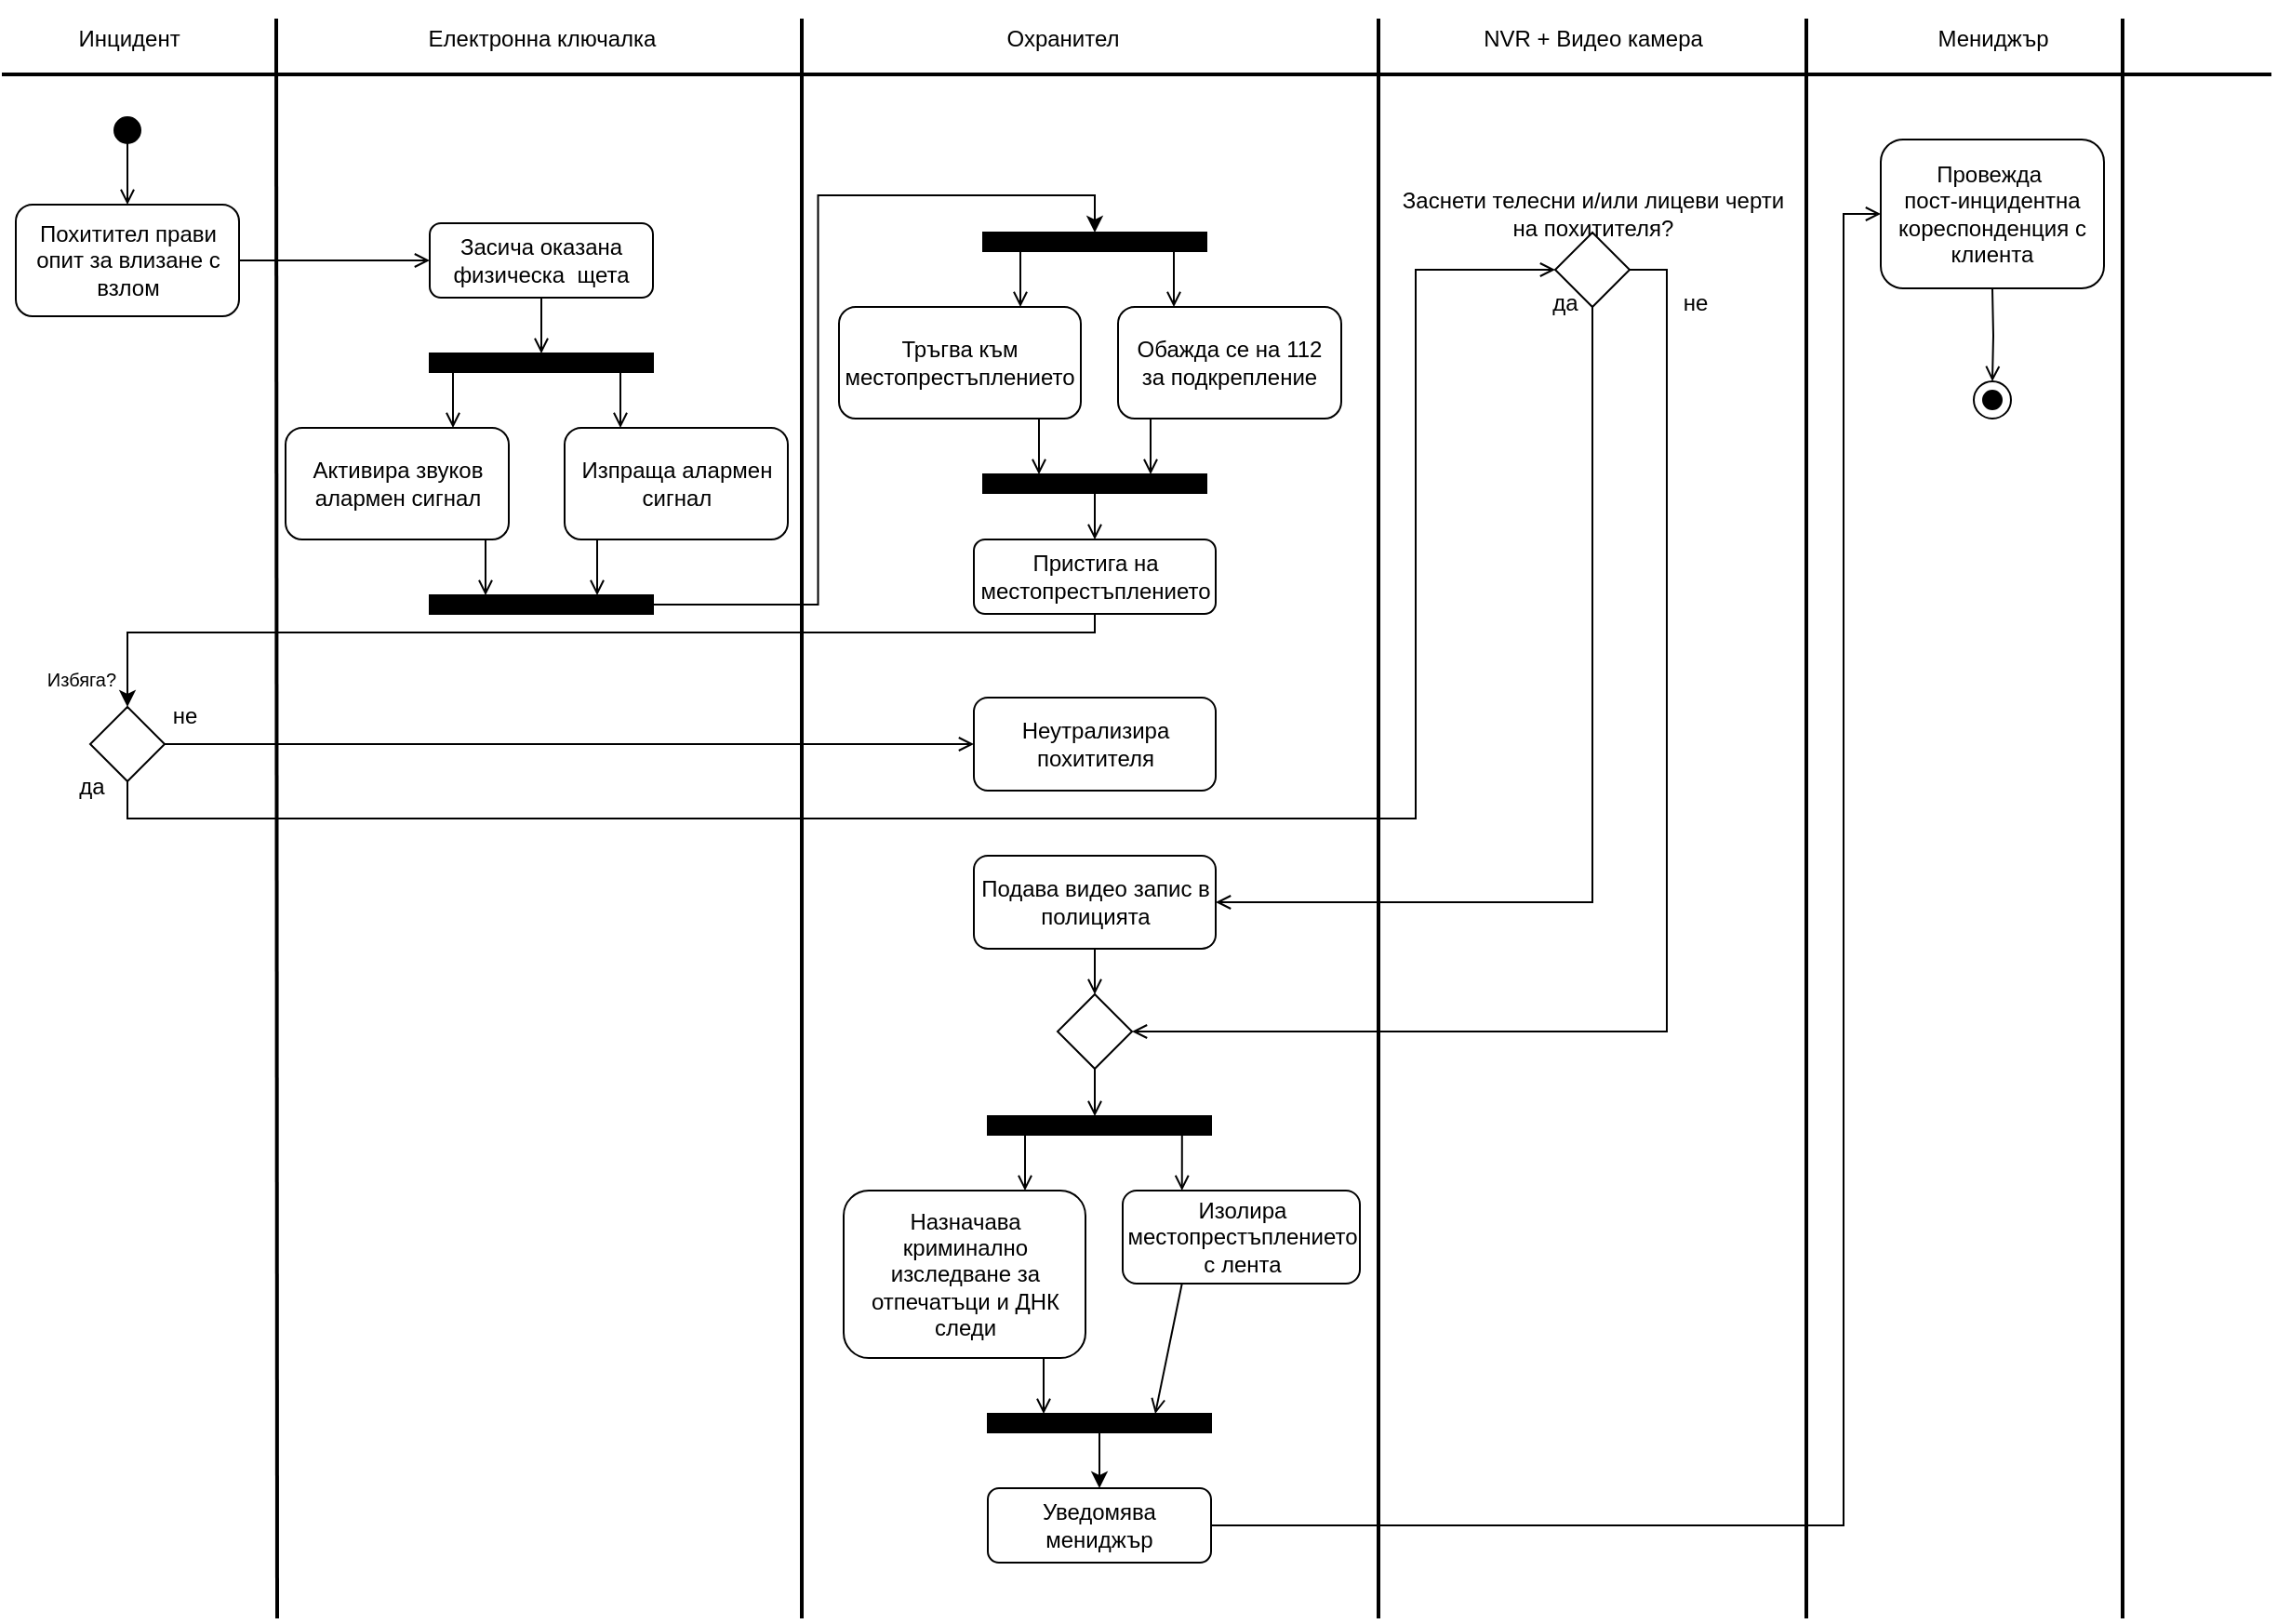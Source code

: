 <mxfile version="24.2.0" type="device">
  <diagram name="Page-1" id="UBH2oY3vQnfjVQV_58VH">
    <mxGraphModel dx="610" dy="371" grid="1" gridSize="10" guides="1" tooltips="1" connect="1" arrows="1" fold="1" page="1" pageScale="1" pageWidth="827" pageHeight="1169" math="0" shadow="0">
      <root>
        <mxCell id="0" />
        <mxCell id="1" parent="0" />
        <mxCell id="stnmt_BLtRVrJDvMeecF-1" value="" style="html=1;verticalAlign=bottom;startArrow=oval;startFill=1;endArrow=open;startSize=14;curved=0;rounded=0;endFill=0;" parent="1" edge="1">
          <mxGeometry width="60" relative="1" as="geometry">
            <mxPoint x="247.5" y="80" as="sourcePoint" />
            <mxPoint x="247.5" y="120" as="targetPoint" />
          </mxGeometry>
        </mxCell>
        <mxCell id="lPQBiUPs3SiCAS9XlJyf-25" style="edgeStyle=orthogonalEdgeStyle;rounded=0;orthogonalLoop=1;jettySize=auto;html=1;entryX=0;entryY=0.5;entryDx=0;entryDy=0;endArrow=open;endFill=0;" edge="1" parent="1" source="stnmt_BLtRVrJDvMeecF-2" target="lPQBiUPs3SiCAS9XlJyf-12">
          <mxGeometry relative="1" as="geometry">
            <mxPoint x="392.5" y="150" as="targetPoint" />
          </mxGeometry>
        </mxCell>
        <mxCell id="stnmt_BLtRVrJDvMeecF-2" value="Похитител прави опит за влизане с взлом" style="rounded=1;whiteSpace=wrap;html=1;" parent="1" vertex="1">
          <mxGeometry x="187.5" y="120" width="120" height="60" as="geometry" />
        </mxCell>
        <mxCell id="t9dFOqBbaQMAALfSwQGb-1" value="" style="endArrow=none;html=1;rounded=0;strokeWidth=2;" parent="1" edge="1">
          <mxGeometry width="50" height="50" relative="1" as="geometry">
            <mxPoint x="180" y="50" as="sourcePoint" />
            <mxPoint x="1400" y="50" as="targetPoint" />
          </mxGeometry>
        </mxCell>
        <mxCell id="t9dFOqBbaQMAALfSwQGb-2" value="" style="endArrow=none;html=1;rounded=0;strokeWidth=2;" parent="1" edge="1">
          <mxGeometry width="50" height="50" relative="1" as="geometry">
            <mxPoint x="328" y="880" as="sourcePoint" />
            <mxPoint x="327.5" y="20" as="targetPoint" />
          </mxGeometry>
        </mxCell>
        <mxCell id="t9dFOqBbaQMAALfSwQGb-3" value="Инцидент" style="text;html=1;align=center;verticalAlign=bottom;resizable=0;points=[];autosize=1;strokeColor=none;fillColor=none;" parent="1" vertex="1">
          <mxGeometry x="207.5" y="10" width="80" height="30" as="geometry" />
        </mxCell>
        <mxCell id="t9dFOqBbaQMAALfSwQGb-6" value="Електронна ключалка" style="text;html=1;align=center;verticalAlign=bottom;resizable=0;points=[];autosize=1;strokeColor=none;fillColor=none;" parent="1" vertex="1">
          <mxGeometry x="395" y="10" width="150" height="30" as="geometry" />
        </mxCell>
        <mxCell id="bMNKIhkbJvYVxO2KiTp9-1" value="" style="endArrow=none;html=1;rounded=0;strokeWidth=2;" parent="1" edge="1">
          <mxGeometry width="50" height="50" relative="1" as="geometry">
            <mxPoint x="610" y="880" as="sourcePoint" />
            <mxPoint x="610" y="20" as="targetPoint" />
          </mxGeometry>
        </mxCell>
        <mxCell id="bMNKIhkbJvYVxO2KiTp9-6" value="Охранител" style="text;html=1;align=center;verticalAlign=bottom;resizable=0;points=[];autosize=1;strokeColor=none;fillColor=none;" parent="1" vertex="1">
          <mxGeometry x="710" y="10" width="80" height="30" as="geometry" />
        </mxCell>
        <mxCell id="bMNKIhkbJvYVxO2KiTp9-7" value="" style="endArrow=none;html=1;rounded=0;strokeWidth=2;" parent="1" edge="1">
          <mxGeometry width="50" height="50" relative="1" as="geometry">
            <mxPoint x="920" y="880" as="sourcePoint" />
            <mxPoint x="920" y="20" as="targetPoint" />
          </mxGeometry>
        </mxCell>
        <mxCell id="lPQBiUPs3SiCAS9XlJyf-7" value="NVR + Видео камера" style="text;html=1;align=center;verticalAlign=bottom;resizable=0;points=[];autosize=1;strokeColor=none;fillColor=none;" vertex="1" parent="1">
          <mxGeometry x="965" y="10" width="140" height="30" as="geometry" />
        </mxCell>
        <mxCell id="lPQBiUPs3SiCAS9XlJyf-8" value="" style="endArrow=none;html=1;rounded=0;strokeWidth=2;" edge="1" parent="1">
          <mxGeometry width="50" height="50" relative="1" as="geometry">
            <mxPoint x="1150" y="880" as="sourcePoint" />
            <mxPoint x="1150" y="20" as="targetPoint" />
          </mxGeometry>
        </mxCell>
        <mxCell id="lPQBiUPs3SiCAS9XlJyf-9" value="Мениджър" style="text;html=1;align=center;verticalAlign=bottom;resizable=0;points=[];autosize=1;strokeColor=none;fillColor=none;" vertex="1" parent="1">
          <mxGeometry x="1210" y="10" width="80" height="30" as="geometry" />
        </mxCell>
        <mxCell id="lPQBiUPs3SiCAS9XlJyf-10" value="" style="endArrow=none;html=1;rounded=0;strokeWidth=2;" edge="1" parent="1">
          <mxGeometry width="50" height="50" relative="1" as="geometry">
            <mxPoint x="1320" y="880" as="sourcePoint" />
            <mxPoint x="1320" y="20" as="targetPoint" />
          </mxGeometry>
        </mxCell>
        <mxCell id="lPQBiUPs3SiCAS9XlJyf-11" style="edgeStyle=orthogonalEdgeStyle;rounded=0;orthogonalLoop=1;jettySize=auto;html=1;exitX=0.5;exitY=1;exitDx=0;exitDy=0;entryX=0.5;entryY=0;entryDx=0;entryDy=0;endArrow=open;endFill=0;" edge="1" parent="1" source="lPQBiUPs3SiCAS9XlJyf-12" target="lPQBiUPs3SiCAS9XlJyf-19">
          <mxGeometry relative="1" as="geometry" />
        </mxCell>
        <mxCell id="lPQBiUPs3SiCAS9XlJyf-12" value="Засича оказана физическа&amp;nbsp; щета" style="rounded=1;whiteSpace=wrap;html=1;" vertex="1" parent="1">
          <mxGeometry x="410" y="130" width="120" height="40" as="geometry" />
        </mxCell>
        <mxCell id="lPQBiUPs3SiCAS9XlJyf-13" style="edgeStyle=orthogonalEdgeStyle;rounded=0;orthogonalLoop=1;jettySize=auto;html=1;exitX=0.25;exitY=1;exitDx=0;exitDy=0;entryX=0.75;entryY=0;entryDx=0;entryDy=0;endArrow=open;endFill=0;" edge="1" parent="1" source="lPQBiUPs3SiCAS9XlJyf-14" target="lPQBiUPs3SiCAS9XlJyf-20">
          <mxGeometry relative="1" as="geometry" />
        </mxCell>
        <mxCell id="lPQBiUPs3SiCAS9XlJyf-14" value="Изпраща алармен сигнал" style="rounded=1;whiteSpace=wrap;html=1;" vertex="1" parent="1">
          <mxGeometry x="482.5" y="240" width="120" height="60" as="geometry" />
        </mxCell>
        <mxCell id="lPQBiUPs3SiCAS9XlJyf-15" style="edgeStyle=orthogonalEdgeStyle;rounded=0;orthogonalLoop=1;jettySize=auto;html=1;exitX=0.75;exitY=1;exitDx=0;exitDy=0;entryX=0.25;entryY=0;entryDx=0;entryDy=0;endArrow=open;endFill=0;" edge="1" parent="1" source="lPQBiUPs3SiCAS9XlJyf-16" target="lPQBiUPs3SiCAS9XlJyf-20">
          <mxGeometry relative="1" as="geometry" />
        </mxCell>
        <mxCell id="lPQBiUPs3SiCAS9XlJyf-16" value="Активира звуков алармен сигнал" style="rounded=1;whiteSpace=wrap;html=1;" vertex="1" parent="1">
          <mxGeometry x="332.5" y="240" width="120" height="60" as="geometry" />
        </mxCell>
        <mxCell id="lPQBiUPs3SiCAS9XlJyf-17" style="edgeStyle=orthogonalEdgeStyle;rounded=0;orthogonalLoop=1;jettySize=auto;html=1;exitX=0.25;exitY=1;exitDx=0;exitDy=0;entryX=0.75;entryY=0;entryDx=0;entryDy=0;endArrow=open;endFill=0;" edge="1" parent="1" source="lPQBiUPs3SiCAS9XlJyf-19" target="lPQBiUPs3SiCAS9XlJyf-16">
          <mxGeometry relative="1" as="geometry" />
        </mxCell>
        <mxCell id="lPQBiUPs3SiCAS9XlJyf-18" style="edgeStyle=orthogonalEdgeStyle;rounded=0;orthogonalLoop=1;jettySize=auto;html=1;exitX=0.75;exitY=1;exitDx=0;exitDy=0;entryX=0.25;entryY=0;entryDx=0;entryDy=0;endArrow=open;endFill=0;" edge="1" parent="1" source="lPQBiUPs3SiCAS9XlJyf-19" target="lPQBiUPs3SiCAS9XlJyf-14">
          <mxGeometry relative="1" as="geometry" />
        </mxCell>
        <mxCell id="lPQBiUPs3SiCAS9XlJyf-19" value="" style="rounded=0;whiteSpace=wrap;html=1;fillStyle=solid;fillColor=#000000;" vertex="1" parent="1">
          <mxGeometry x="410" y="200" width="120" height="10" as="geometry" />
        </mxCell>
        <mxCell id="lPQBiUPs3SiCAS9XlJyf-48" style="edgeStyle=orthogonalEdgeStyle;rounded=0;orthogonalLoop=1;jettySize=auto;html=1;entryX=0.5;entryY=0;entryDx=0;entryDy=0;" edge="1" parent="1" source="lPQBiUPs3SiCAS9XlJyf-20" target="lPQBiUPs3SiCAS9XlJyf-46">
          <mxGeometry relative="1" as="geometry" />
        </mxCell>
        <mxCell id="lPQBiUPs3SiCAS9XlJyf-20" value="" style="rounded=0;whiteSpace=wrap;html=1;fillStyle=solid;fillColor=#000000;" vertex="1" parent="1">
          <mxGeometry x="410" y="330" width="120" height="10" as="geometry" />
        </mxCell>
        <mxCell id="lPQBiUPs3SiCAS9XlJyf-32" value="да" style="text;html=1;align=center;verticalAlign=middle;resizable=0;points=[];autosize=1;strokeColor=none;fillColor=none;container=0;" vertex="1" parent="1">
          <mxGeometry x="207.5" y="418" width="40" height="30" as="geometry" />
        </mxCell>
        <mxCell id="lPQBiUPs3SiCAS9XlJyf-38" style="edgeStyle=orthogonalEdgeStyle;rounded=0;orthogonalLoop=1;jettySize=auto;html=1;exitX=1;exitY=0.5;exitDx=0;exitDy=0;endArrow=open;endFill=0;entryX=0;entryY=0.5;entryDx=0;entryDy=0;" edge="1" parent="1" source="lPQBiUPs3SiCAS9XlJyf-33" target="lPQBiUPs3SiCAS9XlJyf-39">
          <mxGeometry relative="1" as="geometry">
            <mxPoint x="680" y="440" as="targetPoint" />
          </mxGeometry>
        </mxCell>
        <mxCell id="lPQBiUPs3SiCAS9XlJyf-60" style="edgeStyle=orthogonalEdgeStyle;rounded=0;orthogonalLoop=1;jettySize=auto;html=1;entryX=0;entryY=0.5;entryDx=0;entryDy=0;endArrow=open;endFill=0;" edge="1" parent="1" source="lPQBiUPs3SiCAS9XlJyf-33" target="lPQBiUPs3SiCAS9XlJyf-57">
          <mxGeometry relative="1" as="geometry">
            <Array as="points">
              <mxPoint x="248" y="450" />
              <mxPoint x="940" y="450" />
              <mxPoint x="940" y="155" />
            </Array>
          </mxGeometry>
        </mxCell>
        <mxCell id="lPQBiUPs3SiCAS9XlJyf-33" value="" style="rhombus;whiteSpace=wrap;html=1;container=0;" vertex="1" parent="1">
          <mxGeometry x="227.5" y="390" width="40" height="40" as="geometry" />
        </mxCell>
        <mxCell id="lPQBiUPs3SiCAS9XlJyf-34" value="&lt;div style=&quot;&quot;&gt;&lt;span style=&quot;font-size: 10px;&quot;&gt;Избяга?&lt;/span&gt;&lt;/div&gt;" style="text;html=1;align=center;verticalAlign=middle;whiteSpace=wrap;rounded=0;container=0;" vertex="1" parent="1">
          <mxGeometry x="197.5" y="360" width="50" height="30" as="geometry" />
        </mxCell>
        <mxCell id="lPQBiUPs3SiCAS9XlJyf-35" value="не" style="text;html=1;align=center;verticalAlign=middle;resizable=0;points=[];autosize=1;strokeColor=none;fillColor=none;container=0;" vertex="1" parent="1">
          <mxGeometry x="257.5" y="380" width="40" height="30" as="geometry" />
        </mxCell>
        <mxCell id="lPQBiUPs3SiCAS9XlJyf-39" value="Неутрализира похитителя" style="rounded=1;whiteSpace=wrap;html=1;" vertex="1" parent="1">
          <mxGeometry x="702.5" y="385" width="130" height="50" as="geometry" />
        </mxCell>
        <mxCell id="lPQBiUPs3SiCAS9XlJyf-40" style="edgeStyle=orthogonalEdgeStyle;rounded=0;orthogonalLoop=1;jettySize=auto;html=1;exitX=0.25;exitY=1;exitDx=0;exitDy=0;entryX=0.75;entryY=0;entryDx=0;entryDy=0;endArrow=open;endFill=0;" edge="1" parent="1" source="lPQBiUPs3SiCAS9XlJyf-41" target="lPQBiUPs3SiCAS9XlJyf-47">
          <mxGeometry relative="1" as="geometry" />
        </mxCell>
        <mxCell id="lPQBiUPs3SiCAS9XlJyf-41" value="Обажда се на 112&lt;div&gt;за подкрепление&lt;/div&gt;" style="rounded=1;whiteSpace=wrap;html=1;" vertex="1" parent="1">
          <mxGeometry x="780" y="175" width="120" height="60" as="geometry" />
        </mxCell>
        <mxCell id="lPQBiUPs3SiCAS9XlJyf-42" style="edgeStyle=orthogonalEdgeStyle;rounded=0;orthogonalLoop=1;jettySize=auto;html=1;exitX=0.75;exitY=1;exitDx=0;exitDy=0;entryX=0.25;entryY=0;entryDx=0;entryDy=0;endArrow=open;endFill=0;" edge="1" parent="1" source="lPQBiUPs3SiCAS9XlJyf-43" target="lPQBiUPs3SiCAS9XlJyf-47">
          <mxGeometry relative="1" as="geometry" />
        </mxCell>
        <mxCell id="lPQBiUPs3SiCAS9XlJyf-43" value="Тръгва към местопрестъплението" style="rounded=1;whiteSpace=wrap;html=1;" vertex="1" parent="1">
          <mxGeometry x="630" y="175" width="130" height="60" as="geometry" />
        </mxCell>
        <mxCell id="lPQBiUPs3SiCAS9XlJyf-44" style="edgeStyle=orthogonalEdgeStyle;rounded=0;orthogonalLoop=1;jettySize=auto;html=1;exitX=0.25;exitY=1;exitDx=0;exitDy=0;entryX=0.75;entryY=0;entryDx=0;entryDy=0;endArrow=open;endFill=0;" edge="1" parent="1" source="lPQBiUPs3SiCAS9XlJyf-46" target="lPQBiUPs3SiCAS9XlJyf-43">
          <mxGeometry relative="1" as="geometry" />
        </mxCell>
        <mxCell id="lPQBiUPs3SiCAS9XlJyf-45" style="edgeStyle=orthogonalEdgeStyle;rounded=0;orthogonalLoop=1;jettySize=auto;html=1;exitX=0.75;exitY=1;exitDx=0;exitDy=0;entryX=0.25;entryY=0;entryDx=0;entryDy=0;endArrow=open;endFill=0;" edge="1" parent="1" source="lPQBiUPs3SiCAS9XlJyf-46" target="lPQBiUPs3SiCAS9XlJyf-41">
          <mxGeometry relative="1" as="geometry" />
        </mxCell>
        <mxCell id="lPQBiUPs3SiCAS9XlJyf-46" value="" style="rounded=0;whiteSpace=wrap;html=1;fillStyle=solid;fillColor=#000000;" vertex="1" parent="1">
          <mxGeometry x="707.5" y="135" width="120" height="10" as="geometry" />
        </mxCell>
        <mxCell id="lPQBiUPs3SiCAS9XlJyf-50" style="edgeStyle=orthogonalEdgeStyle;rounded=0;orthogonalLoop=1;jettySize=auto;html=1;exitX=0.5;exitY=1;exitDx=0;exitDy=0;entryX=0.5;entryY=0;entryDx=0;entryDy=0;endArrow=open;endFill=0;" edge="1" parent="1" source="lPQBiUPs3SiCAS9XlJyf-47" target="lPQBiUPs3SiCAS9XlJyf-49">
          <mxGeometry relative="1" as="geometry" />
        </mxCell>
        <mxCell id="lPQBiUPs3SiCAS9XlJyf-47" value="" style="rounded=0;whiteSpace=wrap;html=1;fillStyle=solid;fillColor=#000000;" vertex="1" parent="1">
          <mxGeometry x="707.5" y="265" width="120" height="10" as="geometry" />
        </mxCell>
        <mxCell id="lPQBiUPs3SiCAS9XlJyf-52" style="edgeStyle=orthogonalEdgeStyle;rounded=0;orthogonalLoop=1;jettySize=auto;html=1;entryX=0.5;entryY=0;entryDx=0;entryDy=0;" edge="1" parent="1" source="lPQBiUPs3SiCAS9XlJyf-49" target="lPQBiUPs3SiCAS9XlJyf-33">
          <mxGeometry relative="1" as="geometry">
            <Array as="points">
              <mxPoint x="768" y="350" />
              <mxPoint x="248" y="350" />
            </Array>
          </mxGeometry>
        </mxCell>
        <mxCell id="lPQBiUPs3SiCAS9XlJyf-49" value="Пристига на местопрестъплението" style="rounded=1;whiteSpace=wrap;html=1;" vertex="1" parent="1">
          <mxGeometry x="702.5" y="300" width="130" height="40" as="geometry" />
        </mxCell>
        <mxCell id="lPQBiUPs3SiCAS9XlJyf-53" value="Провежда&amp;nbsp;&lt;div&gt;пост-инцидентна кореспонденция с клиента&lt;/div&gt;" style="rounded=1;whiteSpace=wrap;html=1;" vertex="1" parent="1">
          <mxGeometry x="1190" y="85" width="120" height="80" as="geometry" />
        </mxCell>
        <mxCell id="lPQBiUPs3SiCAS9XlJyf-54" value="" style="ellipse;whiteSpace=wrap;html=1;aspect=fixed;" vertex="1" parent="1">
          <mxGeometry x="1240" y="215" width="20" height="20" as="geometry" />
        </mxCell>
        <mxCell id="lPQBiUPs3SiCAS9XlJyf-55" value="" style="ellipse;whiteSpace=wrap;html=1;aspect=fixed;labelBackgroundColor=#000000;fillColor=#000000;" vertex="1" parent="1">
          <mxGeometry x="1245" y="220" width="10" height="10" as="geometry" />
        </mxCell>
        <mxCell id="lPQBiUPs3SiCAS9XlJyf-56" style="edgeStyle=orthogonalEdgeStyle;rounded=0;orthogonalLoop=1;jettySize=auto;html=1;endArrow=open;endFill=0;exitX=0.5;exitY=1;exitDx=0;exitDy=0;entryX=0.5;entryY=0;entryDx=0;entryDy=0;" edge="1" parent="1" target="lPQBiUPs3SiCAS9XlJyf-54">
          <mxGeometry relative="1" as="geometry">
            <mxPoint x="1250" y="165" as="sourcePoint" />
            <mxPoint x="1249.66" y="225" as="targetPoint" />
          </mxGeometry>
        </mxCell>
        <mxCell id="lPQBiUPs3SiCAS9XlJyf-64" style="edgeStyle=orthogonalEdgeStyle;rounded=0;orthogonalLoop=1;jettySize=auto;html=1;entryX=1;entryY=0.5;entryDx=0;entryDy=0;endArrow=open;endFill=0;exitX=0.5;exitY=1;exitDx=0;exitDy=0;" edge="1" parent="1" source="lPQBiUPs3SiCAS9XlJyf-57" target="lPQBiUPs3SiCAS9XlJyf-63">
          <mxGeometry relative="1" as="geometry">
            <mxPoint x="1030" y="220" as="sourcePoint" />
            <Array as="points">
              <mxPoint x="1035" y="495" />
            </Array>
          </mxGeometry>
        </mxCell>
        <mxCell id="lPQBiUPs3SiCAS9XlJyf-70" style="edgeStyle=orthogonalEdgeStyle;rounded=0;orthogonalLoop=1;jettySize=auto;html=1;exitX=1;exitY=0.5;exitDx=0;exitDy=0;entryX=1;entryY=0.5;entryDx=0;entryDy=0;endArrow=open;endFill=0;" edge="1" parent="1" source="lPQBiUPs3SiCAS9XlJyf-57" target="lPQBiUPs3SiCAS9XlJyf-68">
          <mxGeometry relative="1" as="geometry" />
        </mxCell>
        <mxCell id="lPQBiUPs3SiCAS9XlJyf-57" value="" style="rhombus;whiteSpace=wrap;html=1;" vertex="1" parent="1">
          <mxGeometry x="1015" y="135" width="40" height="40" as="geometry" />
        </mxCell>
        <mxCell id="lPQBiUPs3SiCAS9XlJyf-58" value="Заснети телесни и/или лицеви черти&lt;div&gt;на похитителя?&lt;/div&gt;" style="text;html=1;align=center;verticalAlign=middle;resizable=0;points=[];autosize=1;strokeColor=none;fillColor=none;" vertex="1" parent="1">
          <mxGeometry x="920" y="105" width="230" height="40" as="geometry" />
        </mxCell>
        <mxCell id="lPQBiUPs3SiCAS9XlJyf-61" value="да" style="text;html=1;align=center;verticalAlign=middle;resizable=0;points=[];autosize=1;strokeColor=none;fillColor=none;" vertex="1" parent="1">
          <mxGeometry x="1000" y="158" width="40" height="30" as="geometry" />
        </mxCell>
        <mxCell id="lPQBiUPs3SiCAS9XlJyf-69" style="edgeStyle=orthogonalEdgeStyle;rounded=0;orthogonalLoop=1;jettySize=auto;html=1;exitX=0.5;exitY=1;exitDx=0;exitDy=0;entryX=0.5;entryY=0;entryDx=0;entryDy=0;endArrow=open;endFill=0;" edge="1" parent="1" source="lPQBiUPs3SiCAS9XlJyf-63" target="lPQBiUPs3SiCAS9XlJyf-68">
          <mxGeometry relative="1" as="geometry" />
        </mxCell>
        <mxCell id="lPQBiUPs3SiCAS9XlJyf-63" value="Подава видео запис в полицията" style="rounded=1;whiteSpace=wrap;html=1;" vertex="1" parent="1">
          <mxGeometry x="702.5" y="470" width="130" height="50" as="geometry" />
        </mxCell>
        <mxCell id="lPQBiUPs3SiCAS9XlJyf-72" style="edgeStyle=orthogonalEdgeStyle;rounded=0;orthogonalLoop=1;jettySize=auto;html=1;exitX=0.5;exitY=1;exitDx=0;exitDy=0;entryX=0.5;entryY=0;entryDx=0;entryDy=0;endArrow=open;endFill=0;" edge="1" parent="1" source="lPQBiUPs3SiCAS9XlJyf-68">
          <mxGeometry relative="1" as="geometry">
            <mxPoint x="767.5" y="610" as="targetPoint" />
          </mxGeometry>
        </mxCell>
        <mxCell id="lPQBiUPs3SiCAS9XlJyf-68" value="" style="rhombus;whiteSpace=wrap;html=1;" vertex="1" parent="1">
          <mxGeometry x="747.5" y="544.5" width="40" height="40" as="geometry" />
        </mxCell>
        <mxCell id="lPQBiUPs3SiCAS9XlJyf-71" value="не" style="text;html=1;align=center;verticalAlign=middle;resizable=0;points=[];autosize=1;strokeColor=none;fillColor=none;" vertex="1" parent="1">
          <mxGeometry x="1070" y="158" width="40" height="30" as="geometry" />
        </mxCell>
        <mxCell id="lPQBiUPs3SiCAS9XlJyf-74" style="rounded=0;orthogonalLoop=1;jettySize=auto;html=1;exitX=0.25;exitY=1;exitDx=0;exitDy=0;entryX=0.75;entryY=0;entryDx=0;entryDy=0;endArrow=open;endFill=0;" edge="1" parent="1" source="lPQBiUPs3SiCAS9XlJyf-75" target="lPQBiUPs3SiCAS9XlJyf-81">
          <mxGeometry relative="1" as="geometry" />
        </mxCell>
        <mxCell id="lPQBiUPs3SiCAS9XlJyf-75" value="Изолира местопрестъплението с лента" style="rounded=1;whiteSpace=wrap;html=1;" vertex="1" parent="1">
          <mxGeometry x="782.5" y="650" width="127.5" height="50" as="geometry" />
        </mxCell>
        <mxCell id="lPQBiUPs3SiCAS9XlJyf-76" style="edgeStyle=orthogonalEdgeStyle;rounded=0;orthogonalLoop=1;jettySize=auto;html=1;exitX=0.75;exitY=1;exitDx=0;exitDy=0;entryX=0.25;entryY=0;entryDx=0;entryDy=0;endArrow=open;endFill=0;" edge="1" parent="1" source="lPQBiUPs3SiCAS9XlJyf-77" target="lPQBiUPs3SiCAS9XlJyf-81">
          <mxGeometry relative="1" as="geometry" />
        </mxCell>
        <mxCell id="lPQBiUPs3SiCAS9XlJyf-77" value="Назначава криминално изследване за отпечатъци и ДНК следи" style="rounded=1;whiteSpace=wrap;html=1;" vertex="1" parent="1">
          <mxGeometry x="632.5" y="650" width="130" height="90" as="geometry" />
        </mxCell>
        <mxCell id="lPQBiUPs3SiCAS9XlJyf-78" style="edgeStyle=orthogonalEdgeStyle;rounded=0;orthogonalLoop=1;jettySize=auto;html=1;exitX=0.25;exitY=1;exitDx=0;exitDy=0;entryX=0.75;entryY=0;entryDx=0;entryDy=0;endArrow=open;endFill=0;" edge="1" parent="1" source="lPQBiUPs3SiCAS9XlJyf-80" target="lPQBiUPs3SiCAS9XlJyf-77">
          <mxGeometry relative="1" as="geometry" />
        </mxCell>
        <mxCell id="lPQBiUPs3SiCAS9XlJyf-79" style="edgeStyle=orthogonalEdgeStyle;rounded=0;orthogonalLoop=1;jettySize=auto;html=1;exitX=0.75;exitY=1;exitDx=0;exitDy=0;entryX=0.25;entryY=0;entryDx=0;entryDy=0;endArrow=open;endFill=0;" edge="1" parent="1" source="lPQBiUPs3SiCAS9XlJyf-80" target="lPQBiUPs3SiCAS9XlJyf-75">
          <mxGeometry relative="1" as="geometry" />
        </mxCell>
        <mxCell id="lPQBiUPs3SiCAS9XlJyf-80" value="" style="rounded=0;whiteSpace=wrap;html=1;fillStyle=solid;fillColor=#000000;" vertex="1" parent="1">
          <mxGeometry x="710" y="610" width="120" height="10" as="geometry" />
        </mxCell>
        <mxCell id="lPQBiUPs3SiCAS9XlJyf-83" style="edgeStyle=orthogonalEdgeStyle;rounded=0;orthogonalLoop=1;jettySize=auto;html=1;exitX=0.5;exitY=1;exitDx=0;exitDy=0;entryX=0.5;entryY=0;entryDx=0;entryDy=0;" edge="1" parent="1" source="lPQBiUPs3SiCAS9XlJyf-81" target="lPQBiUPs3SiCAS9XlJyf-82">
          <mxGeometry relative="1" as="geometry" />
        </mxCell>
        <mxCell id="lPQBiUPs3SiCAS9XlJyf-81" value="" style="rounded=0;whiteSpace=wrap;html=1;fillStyle=solid;fillColor=#000000;" vertex="1" parent="1">
          <mxGeometry x="710" y="770" width="120" height="10" as="geometry" />
        </mxCell>
        <mxCell id="lPQBiUPs3SiCAS9XlJyf-85" style="edgeStyle=orthogonalEdgeStyle;rounded=0;orthogonalLoop=1;jettySize=auto;html=1;entryX=0;entryY=0.5;entryDx=0;entryDy=0;endArrow=open;endFill=0;" edge="1" parent="1" source="lPQBiUPs3SiCAS9XlJyf-82" target="lPQBiUPs3SiCAS9XlJyf-53">
          <mxGeometry relative="1" as="geometry">
            <Array as="points">
              <mxPoint x="1170" y="830" />
              <mxPoint x="1170" y="125" />
            </Array>
          </mxGeometry>
        </mxCell>
        <mxCell id="lPQBiUPs3SiCAS9XlJyf-82" value="Уведомява мениджър" style="rounded=1;whiteSpace=wrap;html=1;" vertex="1" parent="1">
          <mxGeometry x="710" y="810" width="120" height="40" as="geometry" />
        </mxCell>
      </root>
    </mxGraphModel>
  </diagram>
</mxfile>
